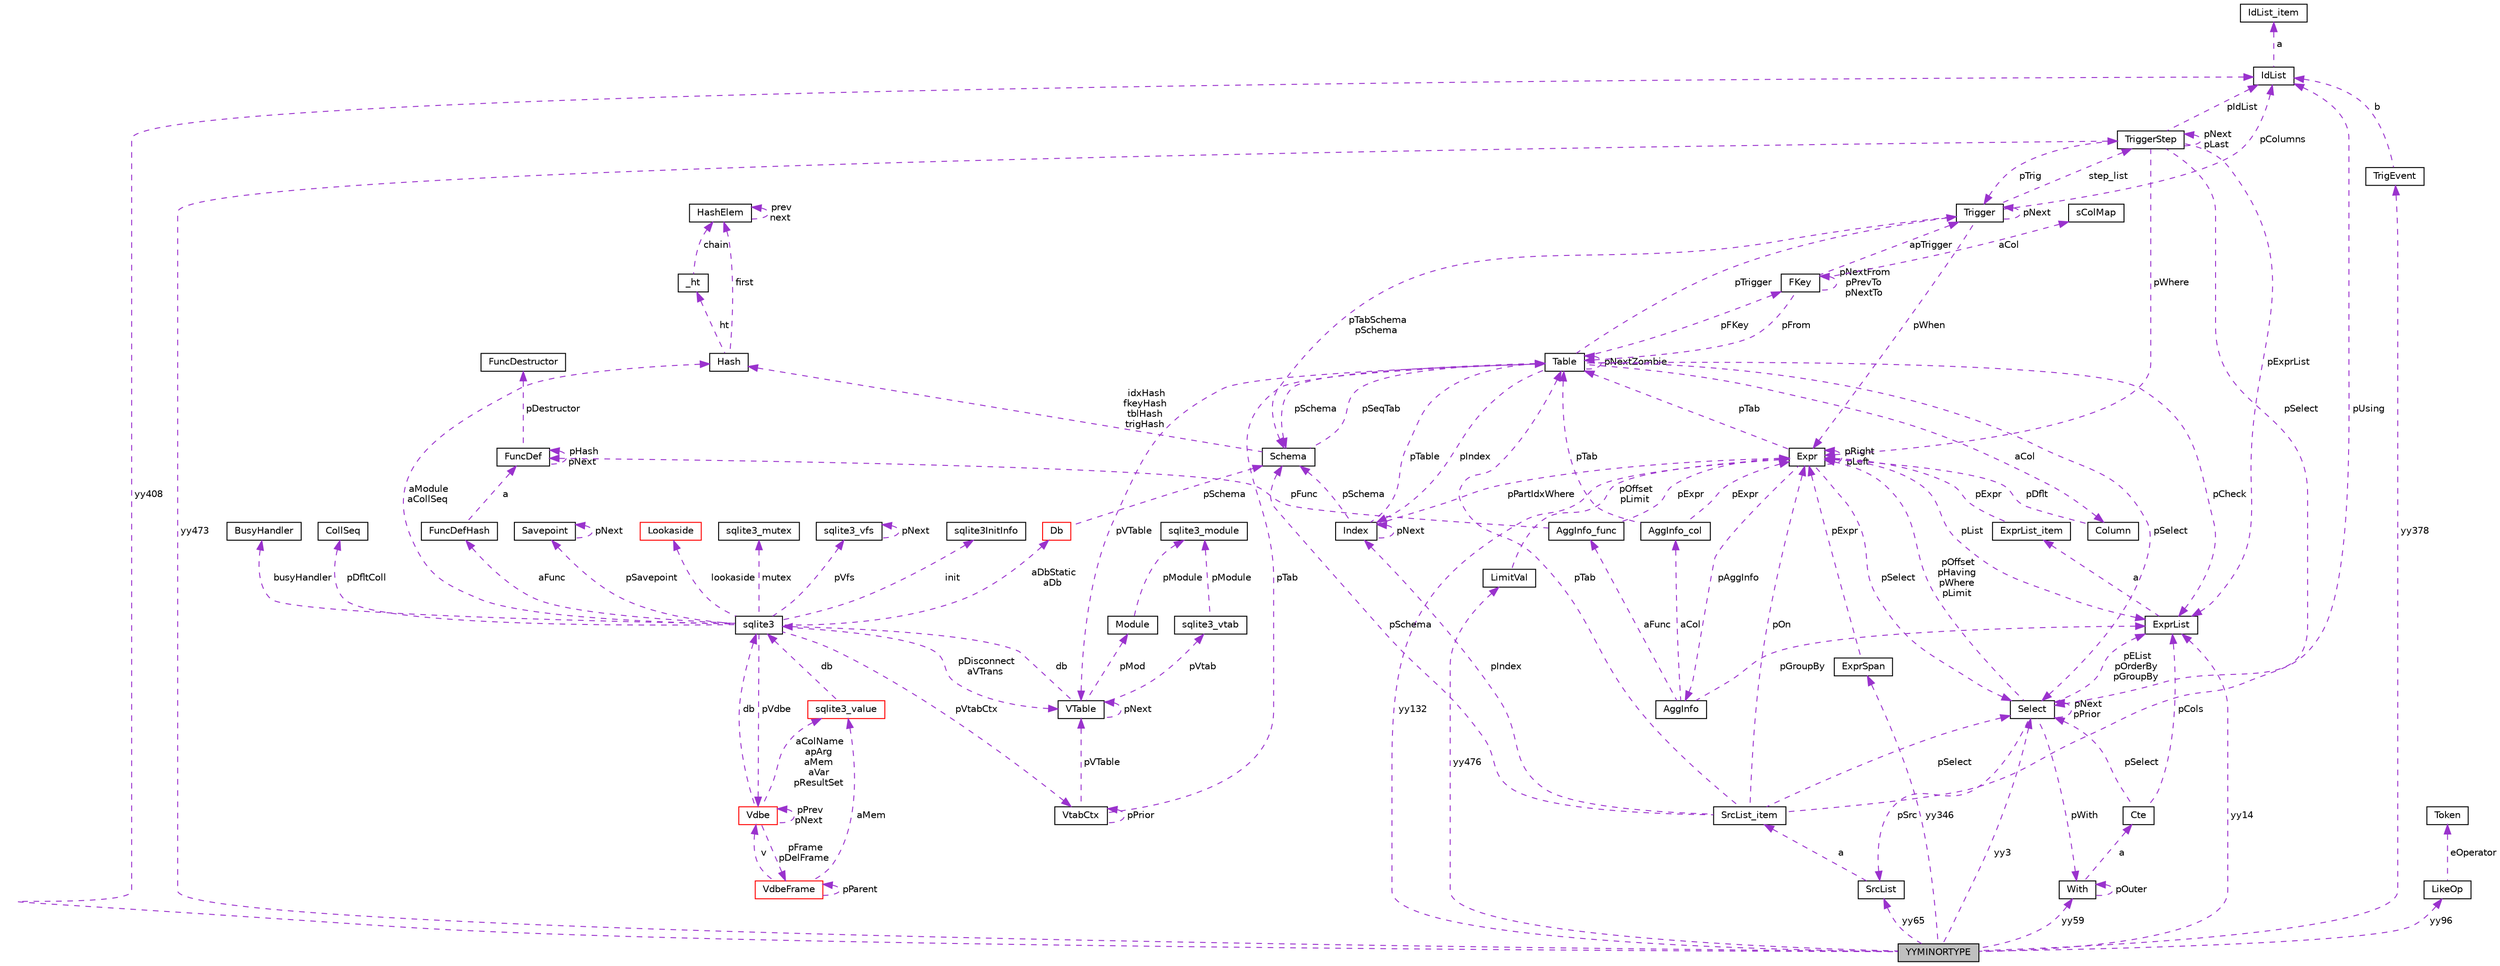 digraph "YYMINORTYPE"
{
  edge [fontname="Helvetica",fontsize="10",labelfontname="Helvetica",labelfontsize="10"];
  node [fontname="Helvetica",fontsize="10",shape=record];
  Node1 [label="YYMINORTYPE",height=0.2,width=0.4,color="black", fillcolor="grey75", style="filled", fontcolor="black"];
  Node2 -> Node1 [dir="back",color="darkorchid3",fontsize="10",style="dashed",label=" yy473" ];
  Node2 [label="TriggerStep",height=0.2,width=0.4,color="black", fillcolor="white", style="filled",URL="$struct_trigger_step.html"];
  Node2 -> Node2 [dir="back",color="darkorchid3",fontsize="10",style="dashed",label=" pNext\npLast" ];
  Node3 -> Node2 [dir="back",color="darkorchid3",fontsize="10",style="dashed",label=" pWhere" ];
  Node3 [label="Expr",height=0.2,width=0.4,color="black", fillcolor="white", style="filled",URL="$struct_expr.html"];
  Node4 -> Node3 [dir="back",color="darkorchid3",fontsize="10",style="dashed",label=" pAggInfo" ];
  Node4 [label="AggInfo",height=0.2,width=0.4,color="black", fillcolor="white", style="filled",URL="$struct_agg_info.html"];
  Node5 -> Node4 [dir="back",color="darkorchid3",fontsize="10",style="dashed",label=" aCol" ];
  Node5 [label="AggInfo_col",height=0.2,width=0.4,color="black", fillcolor="white", style="filled",URL="$struct_agg_info_1_1_agg_info__col.html"];
  Node3 -> Node5 [dir="back",color="darkorchid3",fontsize="10",style="dashed",label=" pExpr" ];
  Node6 -> Node5 [dir="back",color="darkorchid3",fontsize="10",style="dashed",label=" pTab" ];
  Node6 [label="Table",height=0.2,width=0.4,color="black", fillcolor="white", style="filled",URL="$struct_table.html"];
  Node7 -> Node6 [dir="back",color="darkorchid3",fontsize="10",style="dashed",label=" pSchema" ];
  Node7 [label="Schema",height=0.2,width=0.4,color="black", fillcolor="white", style="filled",URL="$struct_schema.html"];
  Node6 -> Node7 [dir="back",color="darkorchid3",fontsize="10",style="dashed",label=" pSeqTab" ];
  Node8 -> Node7 [dir="back",color="darkorchid3",fontsize="10",style="dashed",label=" idxHash\nfkeyHash\ntblHash\ntrigHash" ];
  Node8 [label="Hash",height=0.2,width=0.4,color="black", fillcolor="white", style="filled",URL="$struct_hash.html"];
  Node9 -> Node8 [dir="back",color="darkorchid3",fontsize="10",style="dashed",label=" ht" ];
  Node9 [label="_ht",height=0.2,width=0.4,color="black", fillcolor="white", style="filled",URL="$struct_hash_1_1__ht.html"];
  Node10 -> Node9 [dir="back",color="darkorchid3",fontsize="10",style="dashed",label=" chain" ];
  Node10 [label="HashElem",height=0.2,width=0.4,color="black", fillcolor="white", style="filled",URL="$struct_hash_elem.html"];
  Node10 -> Node10 [dir="back",color="darkorchid3",fontsize="10",style="dashed",label=" prev\nnext" ];
  Node10 -> Node8 [dir="back",color="darkorchid3",fontsize="10",style="dashed",label=" first" ];
  Node11 -> Node6 [dir="back",color="darkorchid3",fontsize="10",style="dashed",label=" aCol" ];
  Node11 [label="Column",height=0.2,width=0.4,color="black", fillcolor="white", style="filled",URL="$struct_column.html"];
  Node3 -> Node11 [dir="back",color="darkorchid3",fontsize="10",style="dashed",label=" pDflt" ];
  Node12 -> Node6 [dir="back",color="darkorchid3",fontsize="10",style="dashed",label=" pFKey" ];
  Node12 [label="FKey",height=0.2,width=0.4,color="black", fillcolor="white", style="filled",URL="$struct_f_key.html"];
  Node13 -> Node12 [dir="back",color="darkorchid3",fontsize="10",style="dashed",label=" aCol" ];
  Node13 [label="sColMap",height=0.2,width=0.4,color="black", fillcolor="white", style="filled",URL="$struct_f_key_1_1s_col_map.html"];
  Node12 -> Node12 [dir="back",color="darkorchid3",fontsize="10",style="dashed",label=" pNextFrom\npPrevTo\npNextTo" ];
  Node6 -> Node12 [dir="back",color="darkorchid3",fontsize="10",style="dashed",label=" pFrom" ];
  Node14 -> Node12 [dir="back",color="darkorchid3",fontsize="10",style="dashed",label=" apTrigger" ];
  Node14 [label="Trigger",height=0.2,width=0.4,color="black", fillcolor="white", style="filled",URL="$struct_trigger.html"];
  Node2 -> Node14 [dir="back",color="darkorchid3",fontsize="10",style="dashed",label=" step_list" ];
  Node7 -> Node14 [dir="back",color="darkorchid3",fontsize="10",style="dashed",label=" pTabSchema\npSchema" ];
  Node3 -> Node14 [dir="back",color="darkorchid3",fontsize="10",style="dashed",label=" pWhen" ];
  Node15 -> Node14 [dir="back",color="darkorchid3",fontsize="10",style="dashed",label=" pColumns" ];
  Node15 [label="IdList",height=0.2,width=0.4,color="black", fillcolor="white", style="filled",URL="$struct_id_list.html"];
  Node16 -> Node15 [dir="back",color="darkorchid3",fontsize="10",style="dashed",label=" a" ];
  Node16 [label="IdList_item",height=0.2,width=0.4,color="black", fillcolor="white", style="filled",URL="$struct_id_list_1_1_id_list__item.html"];
  Node14 -> Node14 [dir="back",color="darkorchid3",fontsize="10",style="dashed",label=" pNext" ];
  Node17 -> Node6 [dir="back",color="darkorchid3",fontsize="10",style="dashed",label=" pVTable" ];
  Node17 [label="VTable",height=0.2,width=0.4,color="black", fillcolor="white", style="filled",URL="$struct_v_table.html"];
  Node18 -> Node17 [dir="back",color="darkorchid3",fontsize="10",style="dashed",label=" db" ];
  Node18 [label="sqlite3",height=0.2,width=0.4,color="black", fillcolor="white", style="filled",URL="$structsqlite3.html"];
  Node19 -> Node18 [dir="back",color="darkorchid3",fontsize="10",style="dashed",label=" pVdbe" ];
  Node19 [label="Vdbe",height=0.2,width=0.4,color="red", fillcolor="white", style="filled",URL="$struct_vdbe.html"];
  Node19 -> Node19 [dir="back",color="darkorchid3",fontsize="10",style="dashed",label=" pPrev\npNext" ];
  Node20 -> Node19 [dir="back",color="darkorchid3",fontsize="10",style="dashed",label=" aColName\napArg\naMem\naVar\npResultSet" ];
  Node20 [label="sqlite3_value",height=0.2,width=0.4,color="red", fillcolor="white", style="filled",URL="$struct_mem.html"];
  Node18 -> Node20 [dir="back",color="darkorchid3",fontsize="10",style="dashed",label=" db" ];
  Node18 -> Node19 [dir="back",color="darkorchid3",fontsize="10",style="dashed",label=" db" ];
  Node21 -> Node19 [dir="back",color="darkorchid3",fontsize="10",style="dashed",label=" pFrame\npDelFrame" ];
  Node21 [label="VdbeFrame",height=0.2,width=0.4,color="red", fillcolor="white", style="filled",URL="$struct_vdbe_frame.html"];
  Node20 -> Node21 [dir="back",color="darkorchid3",fontsize="10",style="dashed",label=" aMem" ];
  Node19 -> Node21 [dir="back",color="darkorchid3",fontsize="10",style="dashed",label=" v" ];
  Node21 -> Node21 [dir="back",color="darkorchid3",fontsize="10",style="dashed",label=" pParent" ];
  Node22 -> Node18 [dir="back",color="darkorchid3",fontsize="10",style="dashed",label=" pSavepoint" ];
  Node22 [label="Savepoint",height=0.2,width=0.4,color="black", fillcolor="white", style="filled",URL="$struct_savepoint.html"];
  Node22 -> Node22 [dir="back",color="darkorchid3",fontsize="10",style="dashed",label=" pNext" ];
  Node23 -> Node18 [dir="back",color="darkorchid3",fontsize="10",style="dashed",label=" aFunc" ];
  Node23 [label="FuncDefHash",height=0.2,width=0.4,color="black", fillcolor="white", style="filled",URL="$struct_func_def_hash.html"];
  Node24 -> Node23 [dir="back",color="darkorchid3",fontsize="10",style="dashed",label=" a" ];
  Node24 [label="FuncDef",height=0.2,width=0.4,color="black", fillcolor="white", style="filled",URL="$struct_func_def.html"];
  Node25 -> Node24 [dir="back",color="darkorchid3",fontsize="10",style="dashed",label=" pDestructor" ];
  Node25 [label="FuncDestructor",height=0.2,width=0.4,color="black", fillcolor="white", style="filled",URL="$struct_func_destructor.html"];
  Node24 -> Node24 [dir="back",color="darkorchid3",fontsize="10",style="dashed",label=" pHash\npNext" ];
  Node26 -> Node18 [dir="back",color="darkorchid3",fontsize="10",style="dashed",label=" lookaside" ];
  Node26 [label="Lookaside",height=0.2,width=0.4,color="red", fillcolor="white", style="filled",URL="$struct_lookaside.html"];
  Node27 -> Node18 [dir="back",color="darkorchid3",fontsize="10",style="dashed",label=" mutex" ];
  Node27 [label="sqlite3_mutex",height=0.2,width=0.4,color="black", fillcolor="white", style="filled",URL="$structsqlite3__mutex.html"];
  Node28 -> Node18 [dir="back",color="darkorchid3",fontsize="10",style="dashed",label=" pVfs" ];
  Node28 [label="sqlite3_vfs",height=0.2,width=0.4,color="black", fillcolor="white", style="filled",URL="$structsqlite3__vfs.html"];
  Node28 -> Node28 [dir="back",color="darkorchid3",fontsize="10",style="dashed",label=" pNext" ];
  Node29 -> Node18 [dir="back",color="darkorchid3",fontsize="10",style="dashed",label=" init" ];
  Node29 [label="sqlite3InitInfo",height=0.2,width=0.4,color="black", fillcolor="white", style="filled",URL="$structsqlite3_1_1sqlite3_init_info.html"];
  Node30 -> Node18 [dir="back",color="darkorchid3",fontsize="10",style="dashed",label=" busyHandler" ];
  Node30 [label="BusyHandler",height=0.2,width=0.4,color="black", fillcolor="white", style="filled",URL="$struct_busy_handler.html"];
  Node31 -> Node18 [dir="back",color="darkorchid3",fontsize="10",style="dashed",label=" pVtabCtx" ];
  Node31 [label="VtabCtx",height=0.2,width=0.4,color="black", fillcolor="white", style="filled",URL="$struct_vtab_ctx.html"];
  Node31 -> Node31 [dir="back",color="darkorchid3",fontsize="10",style="dashed",label=" pPrior" ];
  Node17 -> Node31 [dir="back",color="darkorchid3",fontsize="10",style="dashed",label=" pVTable" ];
  Node6 -> Node31 [dir="back",color="darkorchid3",fontsize="10",style="dashed",label=" pTab" ];
  Node32 -> Node18 [dir="back",color="darkorchid3",fontsize="10",style="dashed",label=" pDfltColl" ];
  Node32 [label="CollSeq",height=0.2,width=0.4,color="black", fillcolor="white", style="filled",URL="$struct_coll_seq.html"];
  Node17 -> Node18 [dir="back",color="darkorchid3",fontsize="10",style="dashed",label=" pDisconnect\naVTrans" ];
  Node33 -> Node18 [dir="back",color="darkorchid3",fontsize="10",style="dashed",label=" aDbStatic\naDb" ];
  Node33 [label="Db",height=0.2,width=0.4,color="red", fillcolor="white", style="filled",URL="$struct_db.html"];
  Node7 -> Node33 [dir="back",color="darkorchid3",fontsize="10",style="dashed",label=" pSchema" ];
  Node8 -> Node18 [dir="back",color="darkorchid3",fontsize="10",style="dashed",label=" aModule\naCollSeq" ];
  Node17 -> Node17 [dir="back",color="darkorchid3",fontsize="10",style="dashed",label=" pNext" ];
  Node34 -> Node17 [dir="back",color="darkorchid3",fontsize="10",style="dashed",label=" pMod" ];
  Node34 [label="Module",height=0.2,width=0.4,color="black", fillcolor="white", style="filled",URL="$struct_module.html"];
  Node35 -> Node34 [dir="back",color="darkorchid3",fontsize="10",style="dashed",label=" pModule" ];
  Node35 [label="sqlite3_module",height=0.2,width=0.4,color="black", fillcolor="white", style="filled",URL="$structsqlite3__module.html"];
  Node36 -> Node17 [dir="back",color="darkorchid3",fontsize="10",style="dashed",label=" pVtab" ];
  Node36 [label="sqlite3_vtab",height=0.2,width=0.4,color="black", fillcolor="white", style="filled",URL="$structsqlite3__vtab.html"];
  Node35 -> Node36 [dir="back",color="darkorchid3",fontsize="10",style="dashed",label=" pModule" ];
  Node6 -> Node6 [dir="back",color="darkorchid3",fontsize="10",style="dashed",label=" pNextZombie" ];
  Node14 -> Node6 [dir="back",color="darkorchid3",fontsize="10",style="dashed",label=" pTrigger" ];
  Node37 -> Node6 [dir="back",color="darkorchid3",fontsize="10",style="dashed",label=" pSelect" ];
  Node37 [label="Select",height=0.2,width=0.4,color="black", fillcolor="white", style="filled",URL="$struct_select.html"];
  Node3 -> Node37 [dir="back",color="darkorchid3",fontsize="10",style="dashed",label=" pOffset\npHaving\npWhere\npLimit" ];
  Node38 -> Node37 [dir="back",color="darkorchid3",fontsize="10",style="dashed",label=" pWith" ];
  Node38 [label="With",height=0.2,width=0.4,color="black", fillcolor="white", style="filled",URL="$struct_with.html"];
  Node39 -> Node38 [dir="back",color="darkorchid3",fontsize="10",style="dashed",label=" a" ];
  Node39 [label="Cte",height=0.2,width=0.4,color="black", fillcolor="white", style="filled",URL="$struct_with_1_1_cte.html"];
  Node37 -> Node39 [dir="back",color="darkorchid3",fontsize="10",style="dashed",label=" pSelect" ];
  Node40 -> Node39 [dir="back",color="darkorchid3",fontsize="10",style="dashed",label=" pCols" ];
  Node40 [label="ExprList",height=0.2,width=0.4,color="black", fillcolor="white", style="filled",URL="$struct_expr_list.html"];
  Node41 -> Node40 [dir="back",color="darkorchid3",fontsize="10",style="dashed",label=" a" ];
  Node41 [label="ExprList_item",height=0.2,width=0.4,color="black", fillcolor="white", style="filled",URL="$struct_expr_list_1_1_expr_list__item.html"];
  Node3 -> Node41 [dir="back",color="darkorchid3",fontsize="10",style="dashed",label=" pExpr" ];
  Node38 -> Node38 [dir="back",color="darkorchid3",fontsize="10",style="dashed",label=" pOuter" ];
  Node37 -> Node37 [dir="back",color="darkorchid3",fontsize="10",style="dashed",label=" pNext\npPrior" ];
  Node42 -> Node37 [dir="back",color="darkorchid3",fontsize="10",style="dashed",label=" pSrc" ];
  Node42 [label="SrcList",height=0.2,width=0.4,color="black", fillcolor="white", style="filled",URL="$struct_src_list.html"];
  Node43 -> Node42 [dir="back",color="darkorchid3",fontsize="10",style="dashed",label=" a" ];
  Node43 [label="SrcList_item",height=0.2,width=0.4,color="black", fillcolor="white", style="filled",URL="$struct_src_list_1_1_src_list__item.html"];
  Node7 -> Node43 [dir="back",color="darkorchid3",fontsize="10",style="dashed",label=" pSchema" ];
  Node3 -> Node43 [dir="back",color="darkorchid3",fontsize="10",style="dashed",label=" pOn" ];
  Node15 -> Node43 [dir="back",color="darkorchid3",fontsize="10",style="dashed",label=" pUsing" ];
  Node6 -> Node43 [dir="back",color="darkorchid3",fontsize="10",style="dashed",label=" pTab" ];
  Node37 -> Node43 [dir="back",color="darkorchid3",fontsize="10",style="dashed",label=" pSelect" ];
  Node44 -> Node43 [dir="back",color="darkorchid3",fontsize="10",style="dashed",label=" pIndex" ];
  Node44 [label="Index",height=0.2,width=0.4,color="black", fillcolor="white", style="filled",URL="$struct_index.html"];
  Node7 -> Node44 [dir="back",color="darkorchid3",fontsize="10",style="dashed",label=" pSchema" ];
  Node3 -> Node44 [dir="back",color="darkorchid3",fontsize="10",style="dashed",label=" pPartIdxWhere" ];
  Node6 -> Node44 [dir="back",color="darkorchid3",fontsize="10",style="dashed",label=" pTable" ];
  Node44 -> Node44 [dir="back",color="darkorchid3",fontsize="10",style="dashed",label=" pNext" ];
  Node40 -> Node37 [dir="back",color="darkorchid3",fontsize="10",style="dashed",label=" pEList\npOrderBy\npGroupBy" ];
  Node40 -> Node6 [dir="back",color="darkorchid3",fontsize="10",style="dashed",label=" pCheck" ];
  Node44 -> Node6 [dir="back",color="darkorchid3",fontsize="10",style="dashed",label=" pIndex" ];
  Node45 -> Node4 [dir="back",color="darkorchid3",fontsize="10",style="dashed",label=" aFunc" ];
  Node45 [label="AggInfo_func",height=0.2,width=0.4,color="black", fillcolor="white", style="filled",URL="$struct_agg_info_1_1_agg_info__func.html"];
  Node3 -> Node45 [dir="back",color="darkorchid3",fontsize="10",style="dashed",label=" pExpr" ];
  Node24 -> Node45 [dir="back",color="darkorchid3",fontsize="10",style="dashed",label=" pFunc" ];
  Node40 -> Node4 [dir="back",color="darkorchid3",fontsize="10",style="dashed",label=" pGroupBy" ];
  Node3 -> Node3 [dir="back",color="darkorchid3",fontsize="10",style="dashed",label=" pRight\npLeft" ];
  Node6 -> Node3 [dir="back",color="darkorchid3",fontsize="10",style="dashed",label=" pTab" ];
  Node37 -> Node3 [dir="back",color="darkorchid3",fontsize="10",style="dashed",label=" pSelect" ];
  Node40 -> Node3 [dir="back",color="darkorchid3",fontsize="10",style="dashed",label=" pList" ];
  Node15 -> Node2 [dir="back",color="darkorchid3",fontsize="10",style="dashed",label=" pIdList" ];
  Node37 -> Node2 [dir="back",color="darkorchid3",fontsize="10",style="dashed",label=" pSelect" ];
  Node14 -> Node2 [dir="back",color="darkorchid3",fontsize="10",style="dashed",label=" pTrig" ];
  Node40 -> Node2 [dir="back",color="darkorchid3",fontsize="10",style="dashed",label=" pExprList" ];
  Node3 -> Node1 [dir="back",color="darkorchid3",fontsize="10",style="dashed",label=" yy132" ];
  Node46 -> Node1 [dir="back",color="darkorchid3",fontsize="10",style="dashed",label=" yy476" ];
  Node46 [label="LimitVal",height=0.2,width=0.4,color="black", fillcolor="white", style="filled",URL="$struct_limit_val.html"];
  Node3 -> Node46 [dir="back",color="darkorchid3",fontsize="10",style="dashed",label=" pOffset\npLimit" ];
  Node47 -> Node1 [dir="back",color="darkorchid3",fontsize="10",style="dashed",label=" yy96" ];
  Node47 [label="LikeOp",height=0.2,width=0.4,color="black", fillcolor="white", style="filled",URL="$struct_like_op.html"];
  Node48 -> Node47 [dir="back",color="darkorchid3",fontsize="10",style="dashed",label=" eOperator" ];
  Node48 [label="Token",height=0.2,width=0.4,color="black", fillcolor="white", style="filled",URL="$struct_token.html"];
  Node15 -> Node1 [dir="back",color="darkorchid3",fontsize="10",style="dashed",label=" yy408" ];
  Node38 -> Node1 [dir="back",color="darkorchid3",fontsize="10",style="dashed",label=" yy59" ];
  Node49 -> Node1 [dir="back",color="darkorchid3",fontsize="10",style="dashed",label=" yy346" ];
  Node49 [label="ExprSpan",height=0.2,width=0.4,color="black", fillcolor="white", style="filled",URL="$struct_expr_span.html"];
  Node3 -> Node49 [dir="back",color="darkorchid3",fontsize="10",style="dashed",label=" pExpr" ];
  Node37 -> Node1 [dir="back",color="darkorchid3",fontsize="10",style="dashed",label=" yy3" ];
  Node42 -> Node1 [dir="back",color="darkorchid3",fontsize="10",style="dashed",label=" yy65" ];
  Node40 -> Node1 [dir="back",color="darkorchid3",fontsize="10",style="dashed",label=" yy14" ];
  Node50 -> Node1 [dir="back",color="darkorchid3",fontsize="10",style="dashed",label=" yy378" ];
  Node50 [label="TrigEvent",height=0.2,width=0.4,color="black", fillcolor="white", style="filled",URL="$struct_trig_event.html"];
  Node15 -> Node50 [dir="back",color="darkorchid3",fontsize="10",style="dashed",label=" b" ];
}

